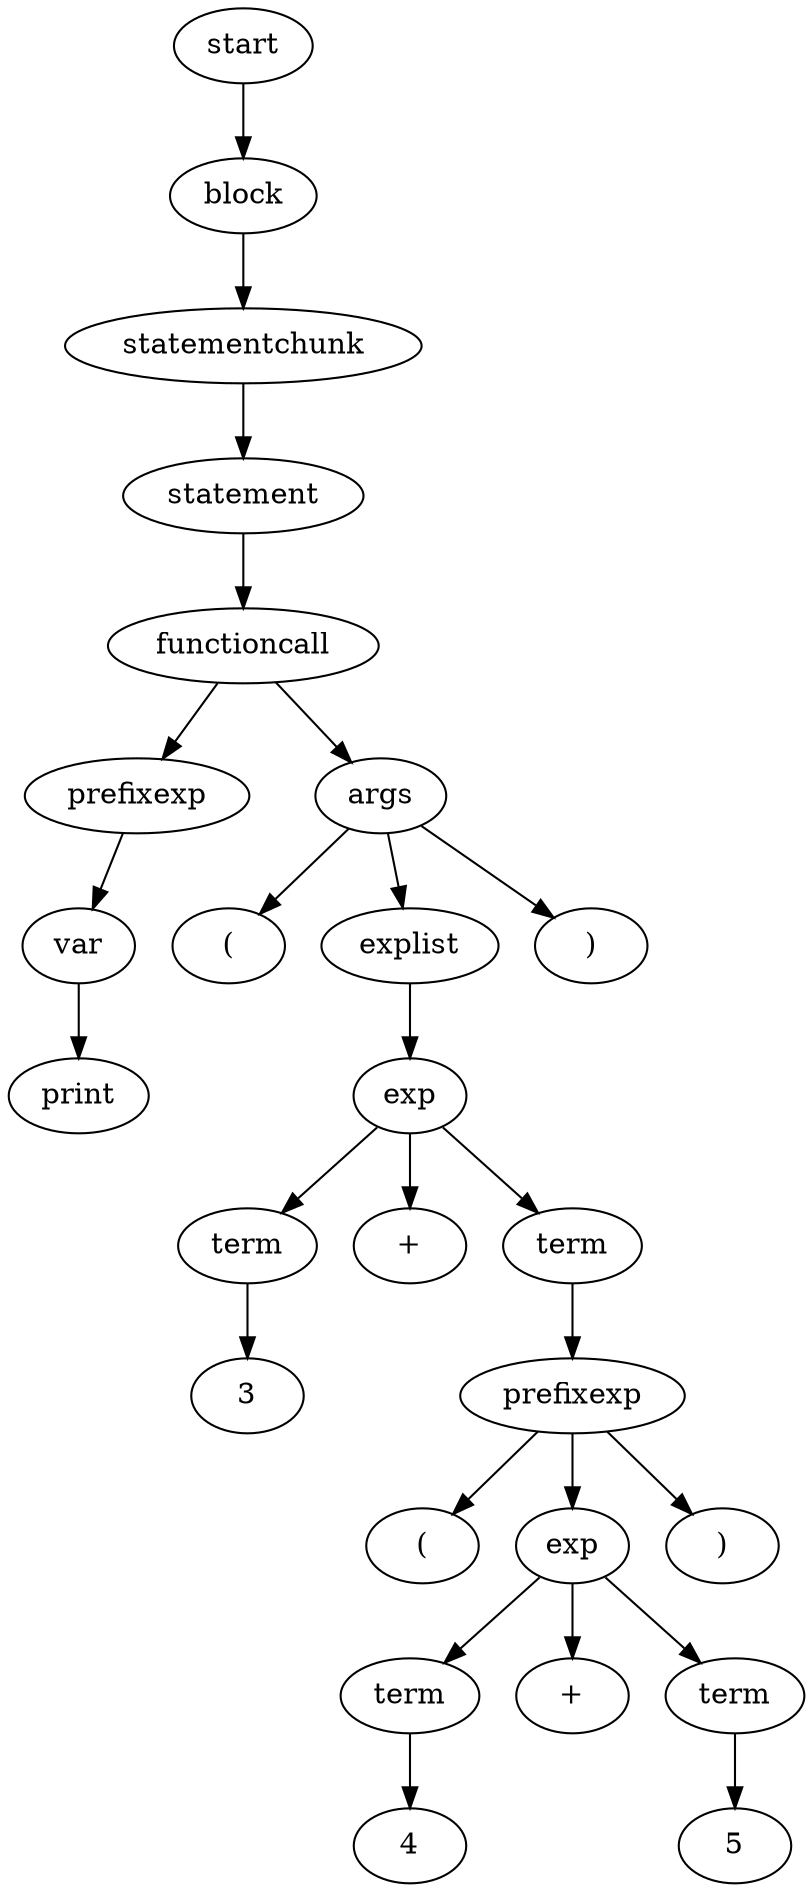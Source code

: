 
digraph { 
start0 [label="start"];
block2 [label="block"];
start0 -> block2;
statementchunk3 [label="statementchunk"];
block2 -> statementchunk3;
statement4 [label="statement"];
statementchunk3 -> statement4;
functioncall5 [label="functioncall"];
statement4 -> functioncall5;
prefixexp6 [label="prefixexp"];
functioncall5 -> prefixexp6;
var7 [label="var"];
prefixexp6 -> var7;
identifier8 [label="print"];
var7 -> identifier8;
args9 [label="args"];
functioncall5 -> args9;
leftparentheses10 [label="("];
args9 -> leftparentheses10;
explist11 [label="explist"];
args9 -> explist11;
exp12 [label="exp"];
explist11 -> exp12;
term13 [label="term"];
exp12 -> term13;
integer14 [label="3"];
term13 -> integer14;
binop15 [label="+"];
exp12 -> binop15;
term16 [label="term"];
exp12 -> term16;
prefixexp17 [label="prefixexp"];
term16 -> prefixexp17;
leftparentheses18 [label="("];
prefixexp17 -> leftparentheses18;
exp19 [label="exp"];
prefixexp17 -> exp19;
term20 [label="term"];
exp19 -> term20;
integer21 [label="4"];
term20 -> integer21;
binop22 [label="+"];
exp19 -> binop22;
term23 [label="term"];
exp19 -> term23;
integer24 [label="5"];
term23 -> integer24;
rightparentheses25 [label=")"];
prefixexp17 -> rightparentheses25;
rightparentheses26 [label=")"];
args9 -> rightparentheses26;

}
